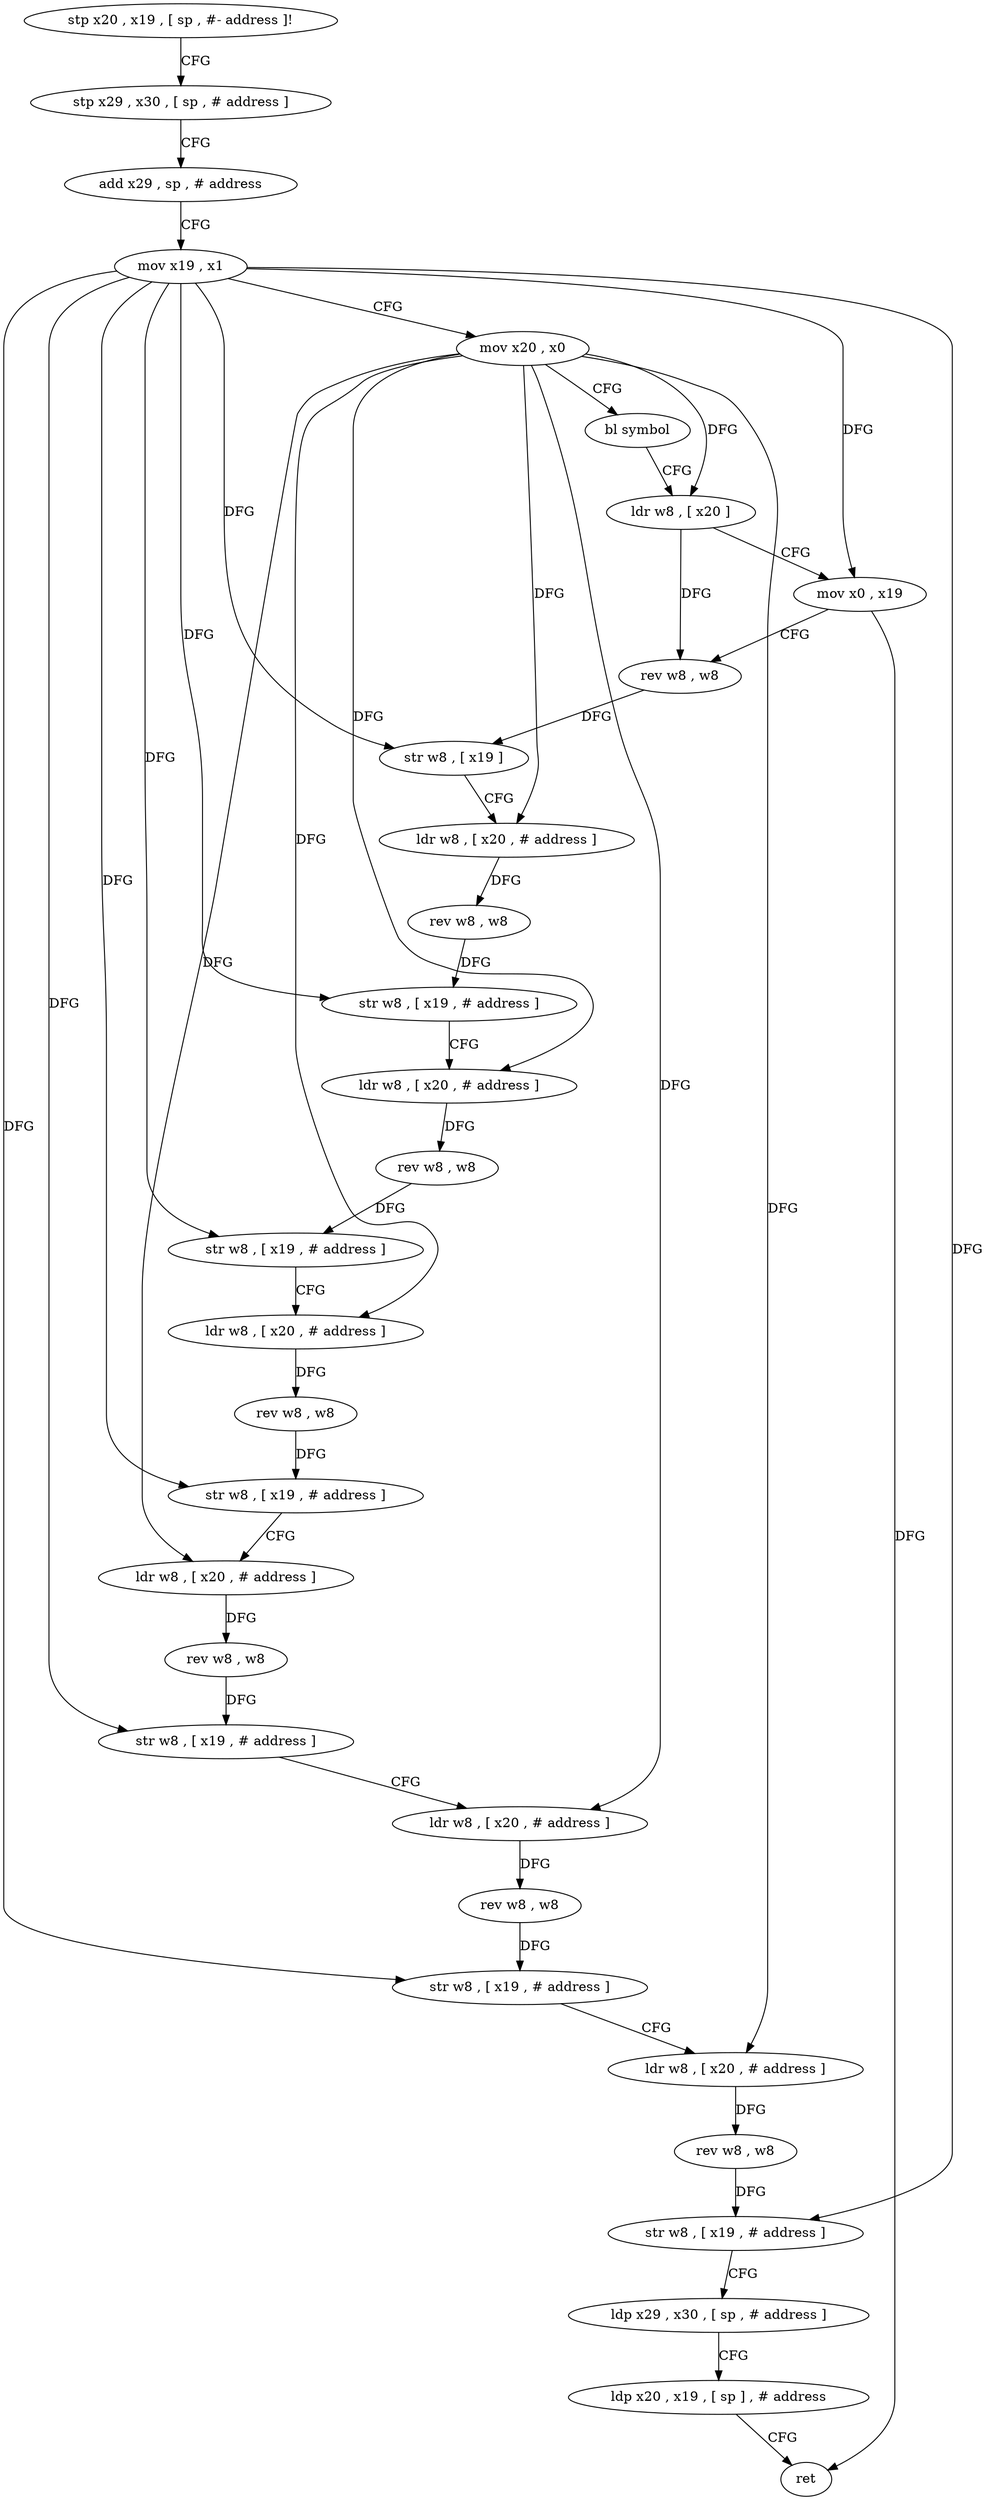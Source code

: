 digraph "func" {
"4230868" [label = "stp x20 , x19 , [ sp , #- address ]!" ]
"4230872" [label = "stp x29 , x30 , [ sp , # address ]" ]
"4230876" [label = "add x29 , sp , # address" ]
"4230880" [label = "mov x19 , x1" ]
"4230884" [label = "mov x20 , x0" ]
"4230888" [label = "bl symbol" ]
"4230892" [label = "ldr w8 , [ x20 ]" ]
"4230896" [label = "mov x0 , x19" ]
"4230900" [label = "rev w8 , w8" ]
"4230904" [label = "str w8 , [ x19 ]" ]
"4230908" [label = "ldr w8 , [ x20 , # address ]" ]
"4230912" [label = "rev w8 , w8" ]
"4230916" [label = "str w8 , [ x19 , # address ]" ]
"4230920" [label = "ldr w8 , [ x20 , # address ]" ]
"4230924" [label = "rev w8 , w8" ]
"4230928" [label = "str w8 , [ x19 , # address ]" ]
"4230932" [label = "ldr w8 , [ x20 , # address ]" ]
"4230936" [label = "rev w8 , w8" ]
"4230940" [label = "str w8 , [ x19 , # address ]" ]
"4230944" [label = "ldr w8 , [ x20 , # address ]" ]
"4230948" [label = "rev w8 , w8" ]
"4230952" [label = "str w8 , [ x19 , # address ]" ]
"4230956" [label = "ldr w8 , [ x20 , # address ]" ]
"4230960" [label = "rev w8 , w8" ]
"4230964" [label = "str w8 , [ x19 , # address ]" ]
"4230968" [label = "ldr w8 , [ x20 , # address ]" ]
"4230972" [label = "rev w8 , w8" ]
"4230976" [label = "str w8 , [ x19 , # address ]" ]
"4230980" [label = "ldp x29 , x30 , [ sp , # address ]" ]
"4230984" [label = "ldp x20 , x19 , [ sp ] , # address" ]
"4230988" [label = "ret" ]
"4230868" -> "4230872" [ label = "CFG" ]
"4230872" -> "4230876" [ label = "CFG" ]
"4230876" -> "4230880" [ label = "CFG" ]
"4230880" -> "4230884" [ label = "CFG" ]
"4230880" -> "4230896" [ label = "DFG" ]
"4230880" -> "4230904" [ label = "DFG" ]
"4230880" -> "4230916" [ label = "DFG" ]
"4230880" -> "4230928" [ label = "DFG" ]
"4230880" -> "4230940" [ label = "DFG" ]
"4230880" -> "4230952" [ label = "DFG" ]
"4230880" -> "4230964" [ label = "DFG" ]
"4230880" -> "4230976" [ label = "DFG" ]
"4230884" -> "4230888" [ label = "CFG" ]
"4230884" -> "4230892" [ label = "DFG" ]
"4230884" -> "4230908" [ label = "DFG" ]
"4230884" -> "4230920" [ label = "DFG" ]
"4230884" -> "4230932" [ label = "DFG" ]
"4230884" -> "4230944" [ label = "DFG" ]
"4230884" -> "4230956" [ label = "DFG" ]
"4230884" -> "4230968" [ label = "DFG" ]
"4230888" -> "4230892" [ label = "CFG" ]
"4230892" -> "4230896" [ label = "CFG" ]
"4230892" -> "4230900" [ label = "DFG" ]
"4230896" -> "4230900" [ label = "CFG" ]
"4230896" -> "4230988" [ label = "DFG" ]
"4230900" -> "4230904" [ label = "DFG" ]
"4230904" -> "4230908" [ label = "CFG" ]
"4230908" -> "4230912" [ label = "DFG" ]
"4230912" -> "4230916" [ label = "DFG" ]
"4230916" -> "4230920" [ label = "CFG" ]
"4230920" -> "4230924" [ label = "DFG" ]
"4230924" -> "4230928" [ label = "DFG" ]
"4230928" -> "4230932" [ label = "CFG" ]
"4230932" -> "4230936" [ label = "DFG" ]
"4230936" -> "4230940" [ label = "DFG" ]
"4230940" -> "4230944" [ label = "CFG" ]
"4230944" -> "4230948" [ label = "DFG" ]
"4230948" -> "4230952" [ label = "DFG" ]
"4230952" -> "4230956" [ label = "CFG" ]
"4230956" -> "4230960" [ label = "DFG" ]
"4230960" -> "4230964" [ label = "DFG" ]
"4230964" -> "4230968" [ label = "CFG" ]
"4230968" -> "4230972" [ label = "DFG" ]
"4230972" -> "4230976" [ label = "DFG" ]
"4230976" -> "4230980" [ label = "CFG" ]
"4230980" -> "4230984" [ label = "CFG" ]
"4230984" -> "4230988" [ label = "CFG" ]
}
